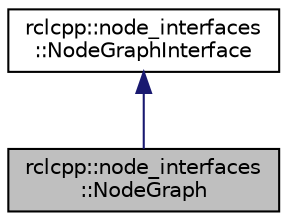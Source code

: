 digraph "rclcpp::node_interfaces::NodeGraph"
{
  edge [fontname="Helvetica",fontsize="10",labelfontname="Helvetica",labelfontsize="10"];
  node [fontname="Helvetica",fontsize="10",shape=record];
  Node2 [label="rclcpp::node_interfaces\l::NodeGraph",height=0.2,width=0.4,color="black", fillcolor="grey75", style="filled", fontcolor="black"];
  Node3 -> Node2 [dir="back",color="midnightblue",fontsize="10",style="solid",fontname="Helvetica"];
  Node3 [label="rclcpp::node_interfaces\l::NodeGraphInterface",height=0.2,width=0.4,color="black", fillcolor="white", style="filled",URL="$classrclcpp_1_1node__interfaces_1_1NodeGraphInterface.html",tooltip="Pure virtual interface class for the NodeGraph part of the Node API. "];
}
